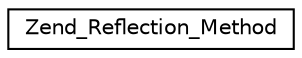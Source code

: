 digraph G
{
  edge [fontname="Helvetica",fontsize="10",labelfontname="Helvetica",labelfontsize="10"];
  node [fontname="Helvetica",fontsize="10",shape=record];
  rankdir="LR";
  Node1 [label="Zend_Reflection_Method",height=0.2,width=0.4,color="black", fillcolor="white", style="filled",URL="$class_zend___reflection___method.html"];
}
